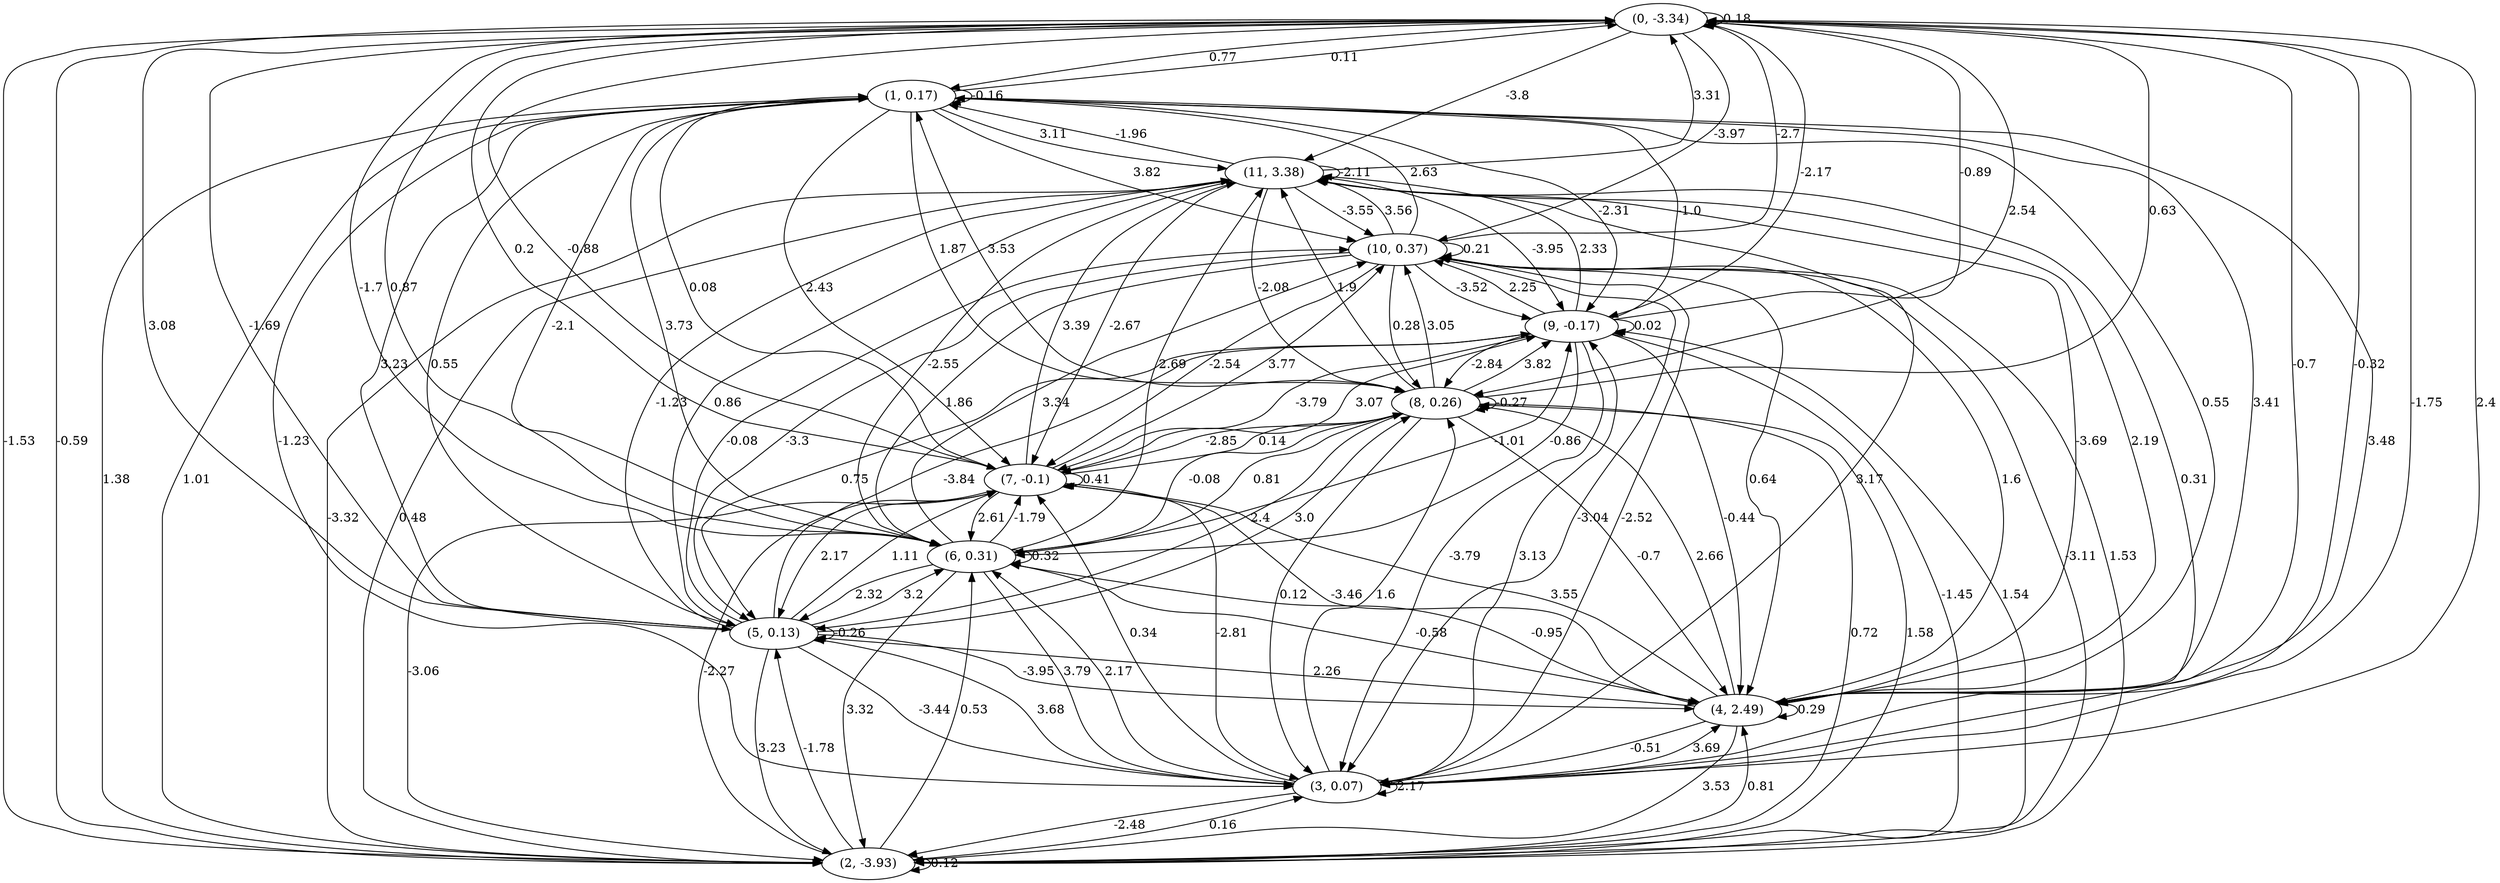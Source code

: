 digraph {
    0 [ label = "(0, -3.34)" ]
    1 [ label = "(1, 0.17)" ]
    2 [ label = "(2, -3.93)" ]
    3 [ label = "(3, 0.07)" ]
    4 [ label = "(4, 2.49)" ]
    5 [ label = "(5, 0.13)" ]
    6 [ label = "(6, 0.31)" ]
    7 [ label = "(7, -0.1)" ]
    8 [ label = "(8, 0.26)" ]
    9 [ label = "(9, -0.17)" ]
    10 [ label = "(10, 0.37)" ]
    11 [ label = "(11, 3.38)" ]
    0 -> 0 [ label = "0.18" ]
    1 -> 1 [ label = "-0.16" ]
    2 -> 2 [ label = "0.12" ]
    3 -> 3 [ label = "2.17" ]
    4 -> 4 [ label = "0.29" ]
    5 -> 5 [ label = "-0.26" ]
    6 -> 6 [ label = "0.32" ]
    7 -> 7 [ label = "0.41" ]
    8 -> 8 [ label = "-0.27" ]
    9 -> 9 [ label = "0.02" ]
    10 -> 10 [ label = "0.21" ]
    11 -> 11 [ label = "-2.11" ]
    1 -> 0 [ label = "0.11" ]
    2 -> 0 [ label = "-0.59" ]
    3 -> 0 [ label = "2.4" ]
    4 -> 0 [ label = "-0.32" ]
    5 -> 0 [ label = "-1.69" ]
    6 -> 0 [ label = "0.87" ]
    7 -> 0 [ label = "-0.88" ]
    8 -> 0 [ label = "0.63" ]
    9 -> 0 [ label = "-0.89" ]
    10 -> 0 [ label = "-2.7" ]
    11 -> 0 [ label = "3.31" ]
    0 -> 1 [ label = "0.77" ]
    2 -> 1 [ label = "1.01" ]
    3 -> 1 [ label = "3.48" ]
    4 -> 1 [ label = "3.41" ]
    5 -> 1 [ label = "3.23" ]
    6 -> 1 [ label = "3.73" ]
    7 -> 1 [ label = "0.08" ]
    8 -> 1 [ label = "3.53" ]
    9 -> 1 [ label = "-1.0" ]
    10 -> 1 [ label = "2.63" ]
    11 -> 1 [ label = "-1.96" ]
    0 -> 2 [ label = "-1.53" ]
    1 -> 2 [ label = "1.38" ]
    3 -> 2 [ label = "-2.48" ]
    4 -> 2 [ label = "3.53" ]
    5 -> 2 [ label = "3.23" ]
    6 -> 2 [ label = "3.32" ]
    7 -> 2 [ label = "-3.06" ]
    8 -> 2 [ label = "0.72" ]
    9 -> 2 [ label = "-1.45" ]
    10 -> 2 [ label = "-3.11" ]
    11 -> 2 [ label = "-3.32" ]
    0 -> 3 [ label = "-1.75" ]
    1 -> 3 [ label = "-1.23" ]
    2 -> 3 [ label = "0.16" ]
    4 -> 3 [ label = "-0.51" ]
    5 -> 3 [ label = "-3.44" ]
    6 -> 3 [ label = "3.79" ]
    7 -> 3 [ label = "-2.81" ]
    8 -> 3 [ label = "0.12" ]
    9 -> 3 [ label = "-3.79" ]
    10 -> 3 [ label = "-3.04" ]
    11 -> 3 [ label = "3.17" ]
    0 -> 4 [ label = "-0.7" ]
    1 -> 4 [ label = "0.55" ]
    2 -> 4 [ label = "0.81" ]
    3 -> 4 [ label = "3.69" ]
    5 -> 4 [ label = "-3.95" ]
    6 -> 4 [ label = "-0.58" ]
    7 -> 4 [ label = "-3.46" ]
    8 -> 4 [ label = "-0.7" ]
    9 -> 4 [ label = "-0.44" ]
    10 -> 4 [ label = "0.64" ]
    11 -> 4 [ label = "-3.69" ]
    0 -> 5 [ label = "3.08" ]
    1 -> 5 [ label = "0.55" ]
    2 -> 5 [ label = "-1.78" ]
    3 -> 5 [ label = "3.68" ]
    4 -> 5 [ label = "2.26" ]
    6 -> 5 [ label = "2.32" ]
    7 -> 5 [ label = "2.17" ]
    8 -> 5 [ label = "2.4" ]
    9 -> 5 [ label = "0.75" ]
    10 -> 5 [ label = "-3.3" ]
    11 -> 5 [ label = "0.86" ]
    0 -> 6 [ label = "-1.7" ]
    1 -> 6 [ label = "-2.1" ]
    2 -> 6 [ label = "0.53" ]
    3 -> 6 [ label = "2.17" ]
    4 -> 6 [ label = "-0.95" ]
    5 -> 6 [ label = "3.2" ]
    7 -> 6 [ label = "2.61" ]
    8 -> 6 [ label = "-0.08" ]
    9 -> 6 [ label = "-0.86" ]
    10 -> 6 [ label = "1.86" ]
    11 -> 6 [ label = "-2.55" ]
    0 -> 7 [ label = "0.2" ]
    1 -> 7 [ label = "2.43" ]
    2 -> 7 [ label = "-2.27" ]
    3 -> 7 [ label = "0.34" ]
    4 -> 7 [ label = "3.55" ]
    5 -> 7 [ label = "1.11" ]
    6 -> 7 [ label = "-1.79" ]
    8 -> 7 [ label = "-2.85" ]
    9 -> 7 [ label = "-3.79" ]
    10 -> 7 [ label = "-2.54" ]
    11 -> 7 [ label = "-2.67" ]
    0 -> 8 [ label = "2.54" ]
    1 -> 8 [ label = "1.87" ]
    2 -> 8 [ label = "1.58" ]
    3 -> 8 [ label = "1.6" ]
    4 -> 8 [ label = "2.66" ]
    5 -> 8 [ label = "3.0" ]
    6 -> 8 [ label = "0.81" ]
    7 -> 8 [ label = "0.14" ]
    9 -> 8 [ label = "-2.84" ]
    10 -> 8 [ label = "0.28" ]
    11 -> 8 [ label = "-2.08" ]
    0 -> 9 [ label = "-2.17" ]
    1 -> 9 [ label = "-2.31" ]
    2 -> 9 [ label = "1.54" ]
    3 -> 9 [ label = "3.13" ]
    5 -> 9 [ label = "-3.84" ]
    6 -> 9 [ label = "-1.01" ]
    7 -> 9 [ label = "3.07" ]
    8 -> 9 [ label = "3.82" ]
    10 -> 9 [ label = "-3.52" ]
    11 -> 9 [ label = "-3.95" ]
    0 -> 10 [ label = "-3.97" ]
    1 -> 10 [ label = "3.82" ]
    2 -> 10 [ label = "1.53" ]
    3 -> 10 [ label = "-2.52" ]
    4 -> 10 [ label = "1.6" ]
    5 -> 10 [ label = "-0.08" ]
    6 -> 10 [ label = "3.34" ]
    7 -> 10 [ label = "3.77" ]
    8 -> 10 [ label = "3.05" ]
    9 -> 10 [ label = "2.25" ]
    11 -> 10 [ label = "-3.55" ]
    0 -> 11 [ label = "-3.8" ]
    1 -> 11 [ label = "3.11" ]
    2 -> 11 [ label = "0.48" ]
    3 -> 11 [ label = "0.31" ]
    4 -> 11 [ label = "2.19" ]
    5 -> 11 [ label = "-1.23" ]
    6 -> 11 [ label = "2.69" ]
    7 -> 11 [ label = "3.39" ]
    8 -> 11 [ label = "1.9" ]
    9 -> 11 [ label = "2.33" ]
    10 -> 11 [ label = "3.56" ]
}

